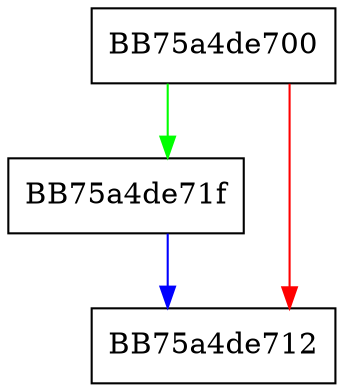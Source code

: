 digraph label {
  node [shape="box"];
  graph [splines=ortho];
  BB75a4de700 -> BB75a4de71f [color="green"];
  BB75a4de700 -> BB75a4de712 [color="red"];
  BB75a4de71f -> BB75a4de712 [color="blue"];
}